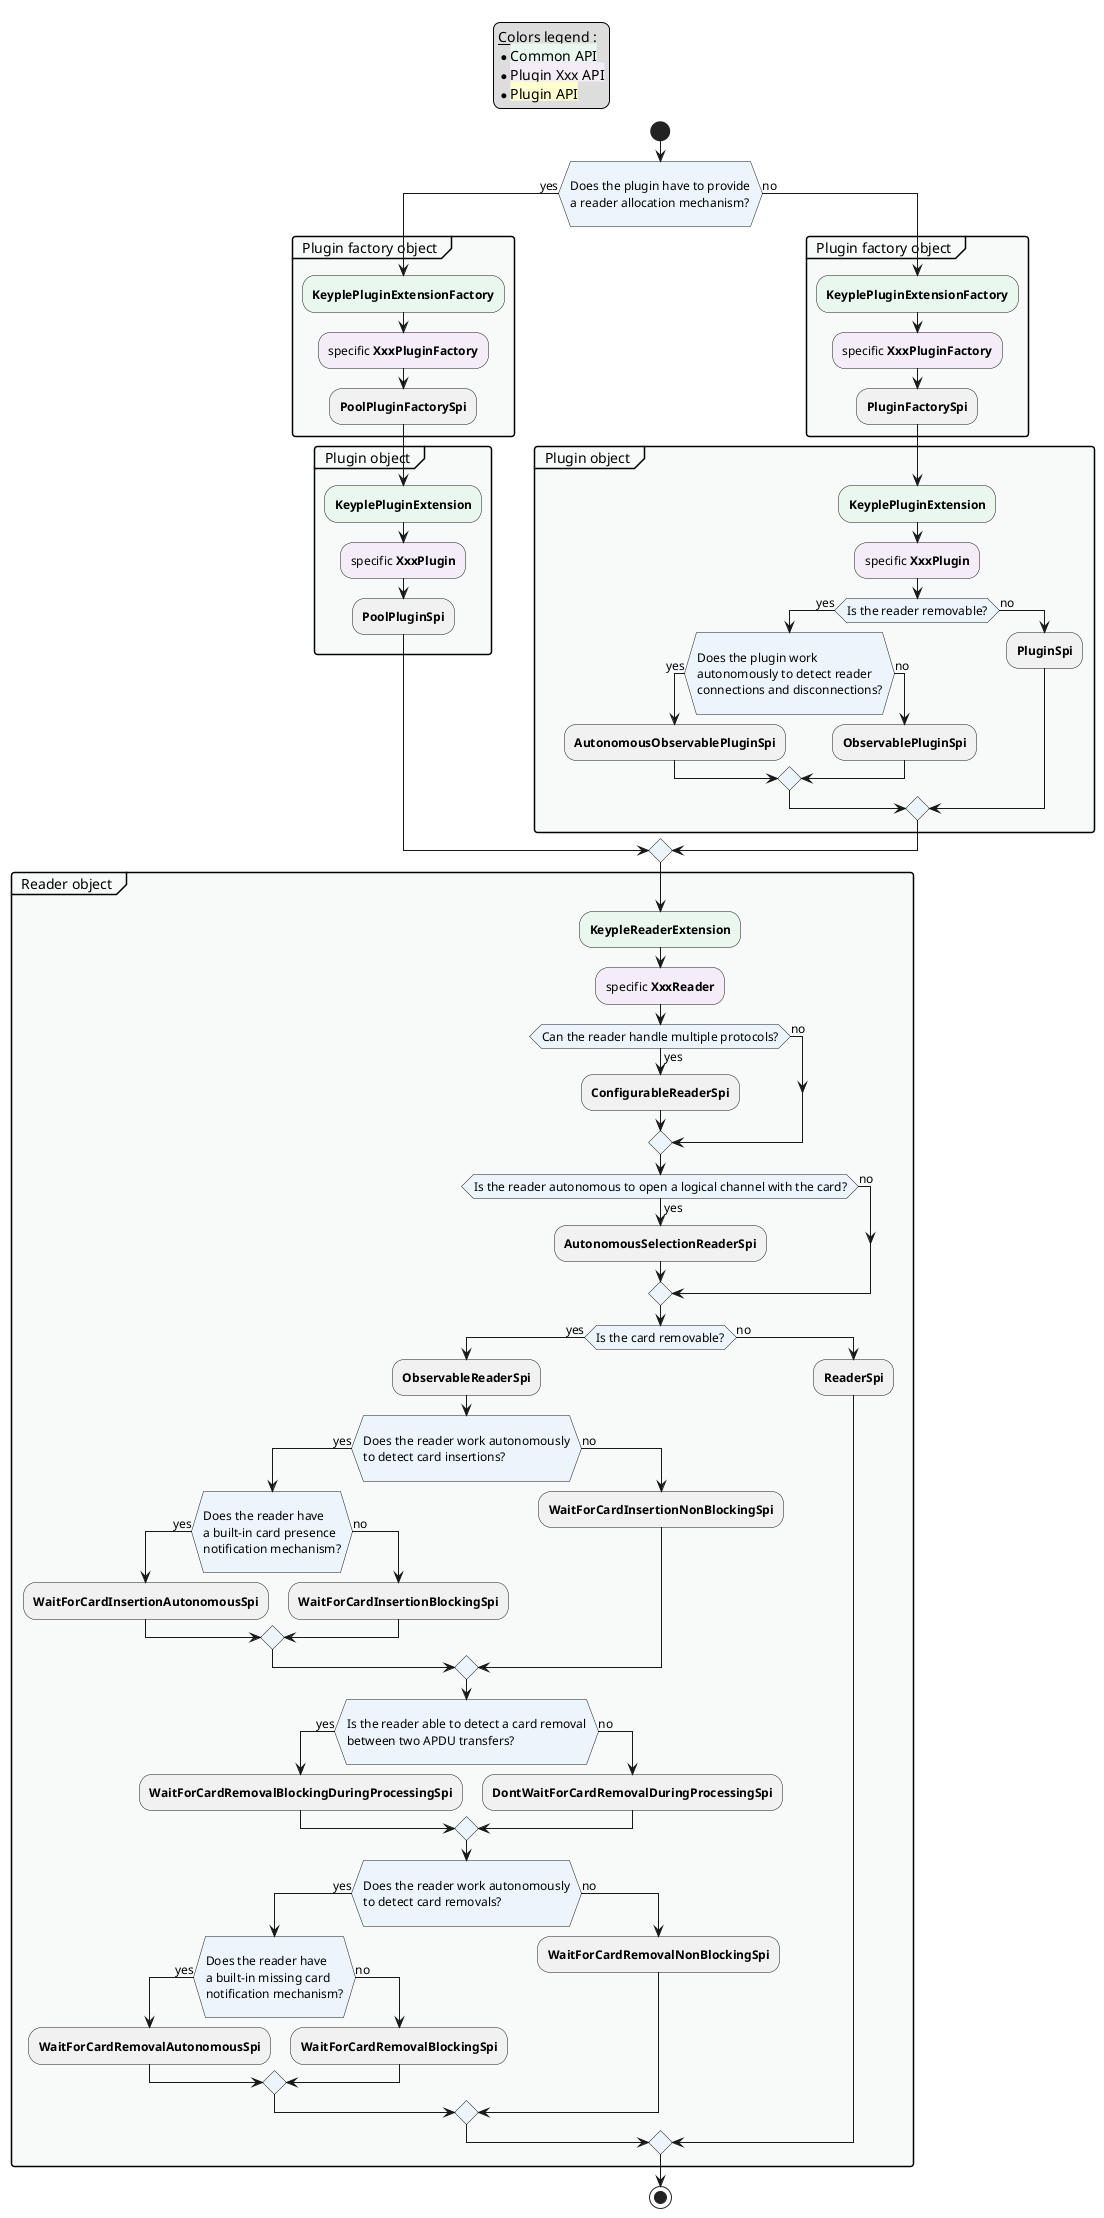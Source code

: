 @startuml
'Couleurs issues de : https://htmlcolorcodes.com/fr/tableau-de-couleur/tableau-de-couleur-design-plat/
!define C_GREY1 F8F9F9
!define C_GREY2 F2F3F4
!define C_YELLOW FEFECE
!define C_PURPLE F4ECF7
!define C_BLUE EBF5FB
!define C_GREEN E9F7EF
<style>
activityDiagram {
    diamond {
        BackgroundColor C_BLUE
        FontSize 12
    }
    arrow {
        FontSize 12
    }
    partition {
        BackgroundColor C_GREY1
        RoundCorner 6
    }
}
</style>
skinparam Shadowing false

legend top
    __Colors legend__ :
    * <back:C_GREEN>Common API</back>
    * <back:C_PURPLE>Plugin Xxx API</back>
    * <back:C_YELLOW>Plugin API</back>
end legend

start

if (\nDoes the plugin have to provide\na reader allocation mechanism?\n) then (yes)
    partition "  Plugin factory object  " {
        #C_GREEN:**KeyplePluginExtensionFactory**;
        #C_PURPLE:specific **XxxPluginFactory**;
        :**PoolPluginFactorySpi**;
    }
    partition "  Plugin object  " {
        #C_GREEN:**KeyplePluginExtension**;
        #C_PURPLE:specific **XxxPlugin**;
        :**PoolPluginSpi**;
    }
else (no)
    partition "  Plugin factory object  " {
        #C_GREEN:**KeyplePluginExtensionFactory**;
        #C_PURPLE:specific **XxxPluginFactory**;
        :**PluginFactorySpi**;
    }
    partition "  Plugin object  " {
        #C_GREEN:**KeyplePluginExtension**;
        #C_PURPLE:specific **XxxPlugin**;
        if (Is the reader removable?) then (yes)
            if (\nDoes the plugin work\nautonomously to detect reader\nconnections and disconnections?\n) then (yes)
                :**AutonomousObservablePluginSpi**;
            else (no)
                :**ObservablePluginSpi**;
            endif
        else (no)
            :**PluginSpi**;
        endif
    }
endif

partition "  Reader object  " {
    #C_GREEN:**KeypleReaderExtension**;
    #C_PURPLE:specific **XxxReader**;

    if (Can the reader handle multiple protocols?) then (yes)
        :**ConfigurableReaderSpi**;
    else (no)
    endif

    if (Is the reader autonomous to open a logical channel with the card?) then (yes)
        :**AutonomousSelectionReaderSpi**;
    else (no)
    endif

    if (Is the card removable?) then (yes)
        :**ObservableReaderSpi**;
        if (\nDoes the reader work autonomously\nto detect card insertions?\n) then (yes)
            if (\nDoes the reader have\na built-in card presence\nnotification mechanism?\n) then (yes)
                :**WaitForCardInsertionAutonomousSpi**;
            else (no)
                :**WaitForCardInsertionBlockingSpi**;
            endif
        else (no)
            :**WaitForCardInsertionNonBlockingSpi**;
        endif
        if (\nIs the reader able to detect a card removal\nbetween two APDU transfers?\n) then (yes)
            :**WaitForCardRemovalBlockingDuringProcessingSpi**;
        else (no)
            :**DontWaitForCardRemovalDuringProcessingSpi**;
        endif
        if (\nDoes the reader work autonomously\nto detect card removals?\n) then (yes)
            if (\nDoes the reader have\na built-in missing card\nnotification mechanism?\n) then (yes)
                :**WaitForCardRemovalAutonomousSpi**;
            else (no)
                :**WaitForCardRemovalBlockingSpi**;
            endif
        else (no)
            :**WaitForCardRemovalNonBlockingSpi**;
        endif
    else (no)
        :**ReaderSpi**;
    endif
}

stop
@enduml